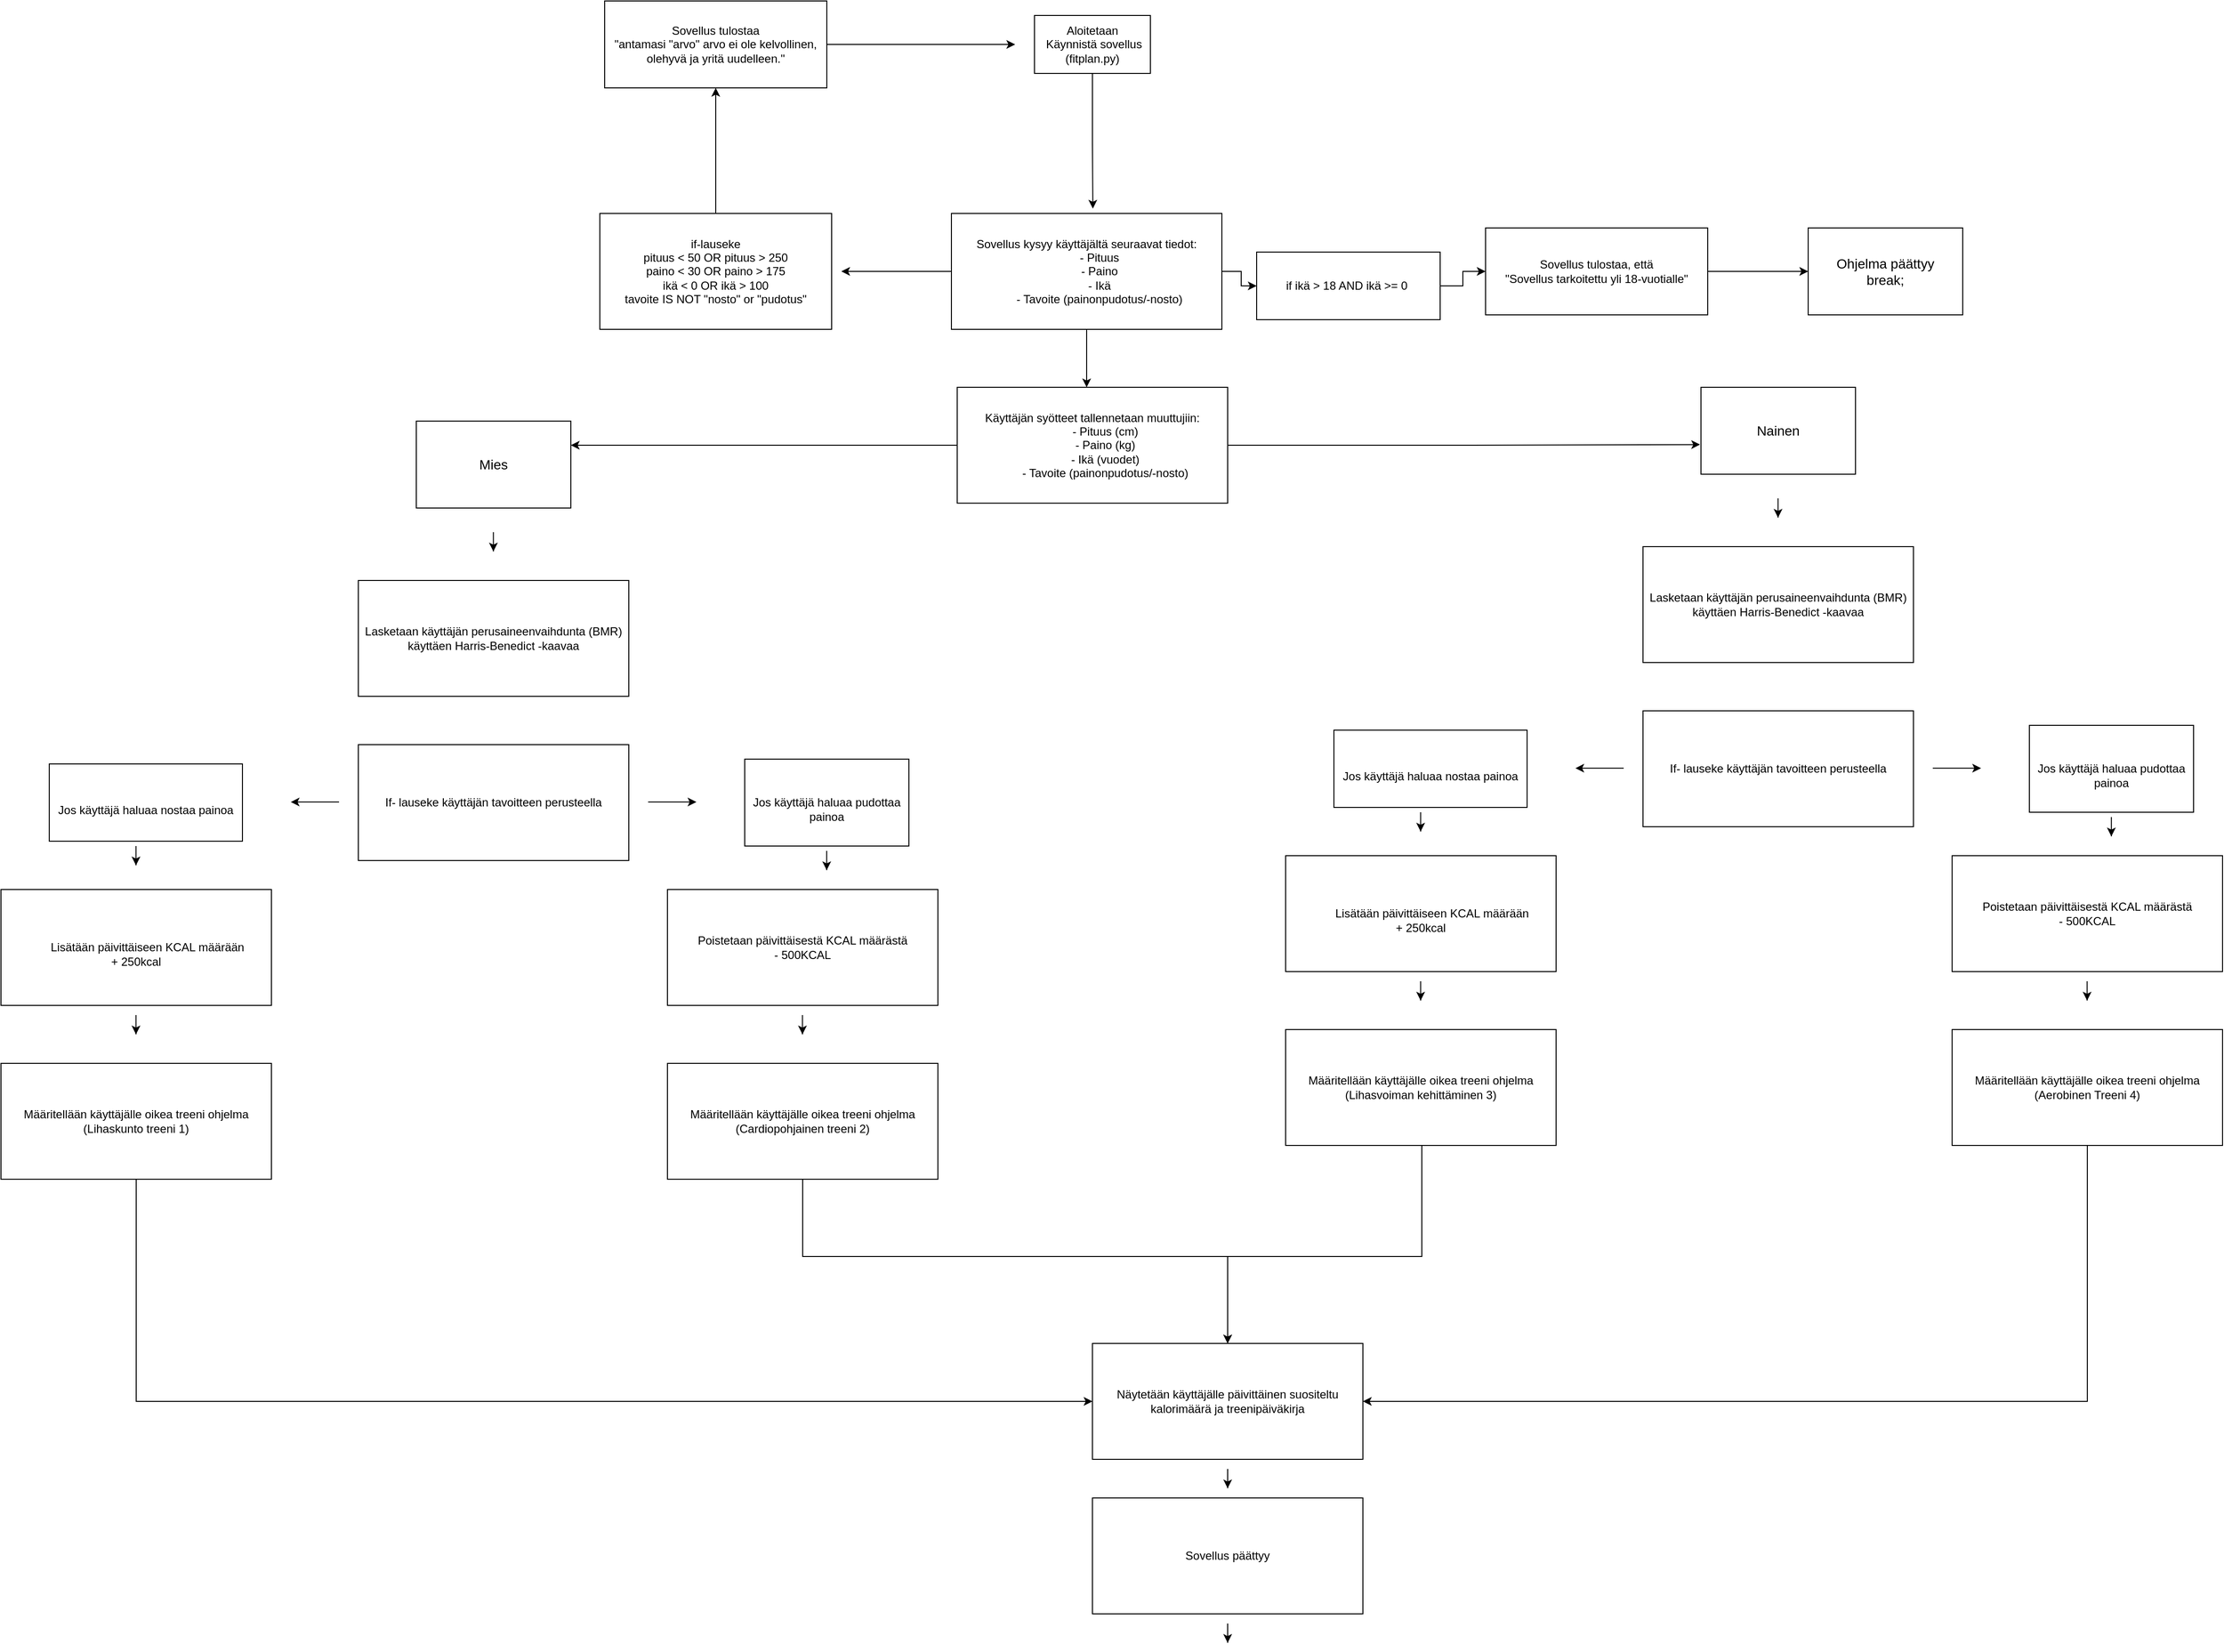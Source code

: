 <mxfile version="24.4.2" type="github">
  <diagram name="Sivu-1" id="mKQbyd3kxPPgr81X4ePe">
    <mxGraphModel dx="3831" dy="2473" grid="1" gridSize="10" guides="1" tooltips="1" connect="1" arrows="1" fold="1" page="1" pageScale="1" pageWidth="827" pageHeight="1169" math="0" shadow="0">
      <root>
        <mxCell id="0" />
        <mxCell id="1" parent="0" />
        <mxCell id="co7VD3hLq3T6lfHDUUdx-61" value="" style="edgeStyle=orthogonalEdgeStyle;rounded=0;orthogonalLoop=1;jettySize=auto;html=1;entryX=0.523;entryY=-0.042;entryDx=0;entryDy=0;entryPerimeter=0;" edge="1" parent="1" source="0m5QerFudpK0_N1F6iSb-1" target="0m5QerFudpK0_N1F6iSb-4">
          <mxGeometry relative="1" as="geometry">
            <mxPoint x="420" y="-20" as="targetPoint" />
          </mxGeometry>
        </mxCell>
        <mxCell id="0m5QerFudpK0_N1F6iSb-1" value="&lt;span style=&quot;text-align: start;&quot;&gt;&lt;span dir=&quot;ltr&quot; class=&quot;ui-provider da bai baj bak bal bam ban bao bap baq bar bas bat bau bav baw bax bay baz bba bbb bbc bbd bbe bbf bbg bbh bbi bbj bbk bbl bbm bbn bbo bbp&quot;&gt;Aloitetaan&lt;/span&gt;&lt;/span&gt;&lt;div&gt;&lt;span style=&quot;text-align: start;&quot;&gt;&lt;span dir=&quot;ltr&quot; class=&quot;ui-provider da bai baj bak bal bam ban bao bap baq bar bas bat bau bav baw bax bay baz bba bbb bbc bbd bbe bbf bbg bbh bbi bbj bbk bbl bbm bbn bbo bbp&quot;&gt;&amp;nbsp;Käynnistä sovellus (fitplan.py)&lt;/span&gt;&lt;/span&gt;&lt;/div&gt;" style="rounded=0;whiteSpace=wrap;html=1;" parent="1" vertex="1">
          <mxGeometry x="360" y="-35" width="120" height="60" as="geometry" />
        </mxCell>
        <mxCell id="co7VD3hLq3T6lfHDUUdx-54" value="" style="edgeStyle=orthogonalEdgeStyle;rounded=0;orthogonalLoop=1;jettySize=auto;html=1;" edge="1" parent="1" source="0m5QerFudpK0_N1F6iSb-4" target="0m5QerFudpK0_N1F6iSb-38">
          <mxGeometry relative="1" as="geometry" />
        </mxCell>
        <mxCell id="co7VD3hLq3T6lfHDUUdx-57" value="" style="edgeStyle=orthogonalEdgeStyle;rounded=0;orthogonalLoop=1;jettySize=auto;html=1;" edge="1" parent="1" source="0m5QerFudpK0_N1F6iSb-4" target="0m5QerFudpK0_N1F6iSb-6">
          <mxGeometry relative="1" as="geometry">
            <Array as="points">
              <mxPoint x="414" y="330" />
              <mxPoint x="414" y="330" />
            </Array>
          </mxGeometry>
        </mxCell>
        <mxCell id="co7VD3hLq3T6lfHDUUdx-63" value="" style="edgeStyle=orthogonalEdgeStyle;rounded=0;orthogonalLoop=1;jettySize=auto;html=1;" edge="1" parent="1" source="0m5QerFudpK0_N1F6iSb-4">
          <mxGeometry relative="1" as="geometry">
            <mxPoint x="160" y="230" as="targetPoint" />
          </mxGeometry>
        </mxCell>
        <mxCell id="0m5QerFudpK0_N1F6iSb-4" value="&lt;span style=&quot;text-align: start;&quot;&gt;&lt;span dir=&quot;ltr&quot; class=&quot;ui-provider da bai baj bak bal bam ban bao bap baq bar bas bat bau bav baw bax bay baz bba bbb bbc bbd bbe bbf bbg bbh bbi bbj bbk bbl bbm bbn bbo bbp&quot;&gt;Sovellus kysyy käyttäjältä seuraavat tiedot:&lt;br&gt;&amp;nbsp;&amp;nbsp;&amp;nbsp;&amp;nbsp;&amp;nbsp;&amp;nbsp;&amp;nbsp; - Pituus&lt;br&gt;&amp;nbsp;&amp;nbsp;&amp;nbsp;&amp;nbsp;&amp;nbsp;&amp;nbsp;&amp;nbsp; - Paino&lt;br&gt;&amp;nbsp;&amp;nbsp;&amp;nbsp;&amp;nbsp;&amp;nbsp;&amp;nbsp;&amp;nbsp; - Ikä&lt;br&gt;&amp;nbsp;&amp;nbsp;&amp;nbsp;&amp;nbsp;&amp;nbsp;&amp;nbsp;&amp;nbsp; - Tavoite (painonpudotus/-nosto)&lt;/span&gt;&lt;/span&gt;" style="rounded=0;whiteSpace=wrap;html=1;" parent="1" vertex="1">
          <mxGeometry x="274" y="170" width="280" height="120" as="geometry" />
        </mxCell>
        <mxCell id="co7VD3hLq3T6lfHDUUdx-39" value="" style="edgeStyle=orthogonalEdgeStyle;rounded=0;orthogonalLoop=1;jettySize=auto;html=1;" edge="1" parent="1" source="0m5QerFudpK0_N1F6iSb-6">
          <mxGeometry relative="1" as="geometry">
            <mxPoint x="-120" y="410" as="targetPoint" />
          </mxGeometry>
        </mxCell>
        <mxCell id="co7VD3hLq3T6lfHDUUdx-41" value="" style="edgeStyle=orthogonalEdgeStyle;rounded=0;orthogonalLoop=1;jettySize=auto;html=1;entryX=-0.006;entryY=0.659;entryDx=0;entryDy=0;entryPerimeter=0;" edge="1" parent="1" source="0m5QerFudpK0_N1F6iSb-6" target="co7VD3hLq3T6lfHDUUdx-28">
          <mxGeometry relative="1" as="geometry">
            <mxPoint x="740.0" y="410" as="targetPoint" />
          </mxGeometry>
        </mxCell>
        <mxCell id="0m5QerFudpK0_N1F6iSb-6" value="&lt;span style=&quot;text-align: start;&quot;&gt;&lt;span dir=&quot;ltr&quot; class=&quot;ui-provider da bai baj bak bal bam ban bao bap baq bar bas bat bau bav baw bax bay baz bba bbb bbc bbd bbe bbf bbg bbh bbi bbj bbk bbl bbm bbn bbo bbp&quot;&gt;Käyttäjän syötteet tallennetaan muuttujiin:&lt;br&gt;&amp;nbsp;&amp;nbsp;&amp;nbsp;&amp;nbsp;&amp;nbsp;&amp;nbsp;&amp;nbsp; - Pituus (cm)&lt;br&gt;&amp;nbsp;&amp;nbsp;&amp;nbsp;&amp;nbsp;&amp;nbsp;&amp;nbsp;&amp;nbsp; - Paino (kg)&lt;br&gt;&amp;nbsp;&amp;nbsp;&amp;nbsp;&amp;nbsp;&amp;nbsp;&amp;nbsp;&amp;nbsp; - Ikä (vuodet)&lt;br&gt;&amp;nbsp; &amp;nbsp; &amp;nbsp; &amp;nbsp; - Tavoite (painonpudotus/-nosto)&lt;/span&gt;&lt;/span&gt;" style="rounded=0;whiteSpace=wrap;html=1;" parent="1" vertex="1">
          <mxGeometry x="280" y="350" width="280" height="120" as="geometry" />
        </mxCell>
        <mxCell id="0m5QerFudpK0_N1F6iSb-7" value="" style="endArrow=classic;html=1;rounded=0;" parent="1" edge="1">
          <mxGeometry width="50" height="50" relative="1" as="geometry">
            <mxPoint x="-200.2" y="500" as="sourcePoint" />
            <mxPoint x="-200.2" y="520" as="targetPoint" />
            <Array as="points">
              <mxPoint x="-200.2" y="520" />
              <mxPoint x="-200.2" y="510" />
            </Array>
          </mxGeometry>
        </mxCell>
        <mxCell id="0m5QerFudpK0_N1F6iSb-8" value="&lt;span style=&quot;caret-color: rgb(0, 0, 0); color: rgb(0, 0, 0); font-style: normal; font-variant-caps: normal; font-weight: 400; letter-spacing: normal; orphans: auto; text-align: start; text-indent: 0px; text-transform: none; white-space: normal; widows: auto; word-spacing: 0px; -webkit-text-stroke-width: 0px; text-decoration: none;&quot;&gt;&lt;span dir=&quot;ltr&quot; class=&quot;ui-provider da bai baj bak bal bam ban bao bap baq bar bas bat bau bav baw bax bay baz bba bbb bbc bbd bbe bbf bbg bbh bbi bbj bbk bbl bbm bbn bbo bbp&quot;&gt;Lasketaan käyttäjän perusaineenvaihdunta (BMR) käyttäen Harris-Benedict -kaavaa&lt;br&gt;&lt;/span&gt;&lt;/span&gt;" style="rounded=0;whiteSpace=wrap;html=1;" parent="1" vertex="1">
          <mxGeometry x="-340" y="550" width="280" height="120" as="geometry" />
        </mxCell>
        <mxCell id="0m5QerFudpK0_N1F6iSb-16" value="&lt;span style=&quot;text-align: start;&quot;&gt;&lt;span dir=&quot;ltr&quot; class=&quot;ui-provider da bai baj bak bal bam ban bao bap baq bar bas bat bau bav baw bax bay baz bba bbb bbc bbd bbe bbf bbg bbh bbi bbj bbk bbl bbm bbn bbo bbp&quot;&gt;Näytetään käyttäjälle päivittäinen suositeltu kalorimäärä ja treenipäiväkirja&lt;/span&gt;&lt;/span&gt;" style="rounded=0;whiteSpace=wrap;html=1;" parent="1" vertex="1">
          <mxGeometry x="420" y="1340" width="280" height="120" as="geometry" />
        </mxCell>
        <mxCell id="0m5QerFudpK0_N1F6iSb-17" value="" style="endArrow=classic;html=1;rounded=0;" parent="1" edge="1">
          <mxGeometry width="50" height="50" relative="1" as="geometry">
            <mxPoint x="560" y="1470" as="sourcePoint" />
            <mxPoint x="560" y="1490" as="targetPoint" />
            <Array as="points">
              <mxPoint x="560" y="1490" />
              <mxPoint x="560" y="1480" />
            </Array>
          </mxGeometry>
        </mxCell>
        <mxCell id="0m5QerFudpK0_N1F6iSb-18" value="&lt;span style=&quot;text-align: start;&quot;&gt;&lt;span dir=&quot;ltr&quot; class=&quot;ui-provider da bai baj bak bal bam ban bao bap baq bar bas bat bau bav baw bax bay baz bba bbb bbc bbd bbe bbf bbg bbh bbi bbj bbk bbl bbm bbn bbo bbp&quot;&gt;Sovellus päättyy&lt;/span&gt;&lt;/span&gt;" style="rounded=0;whiteSpace=wrap;html=1;" parent="1" vertex="1">
          <mxGeometry x="420" y="1500" width="280" height="120" as="geometry" />
        </mxCell>
        <mxCell id="0m5QerFudpK0_N1F6iSb-19" value="" style="endArrow=classic;html=1;rounded=0;" parent="1" edge="1">
          <mxGeometry width="50" height="50" relative="1" as="geometry">
            <mxPoint x="560" y="1630" as="sourcePoint" />
            <mxPoint x="560" y="1650" as="targetPoint" />
            <Array as="points">
              <mxPoint x="560" y="1650" />
              <mxPoint x="560" y="1640" />
            </Array>
          </mxGeometry>
        </mxCell>
        <mxCell id="0m5QerFudpK0_N1F6iSb-20" value="&lt;span style=&quot;caret-color: rgb(0, 0, 0); color: rgb(0, 0, 0); font-style: normal; font-variant-caps: normal; font-weight: 400; letter-spacing: normal; orphans: auto; text-align: start; text-indent: 0px; text-transform: none; white-space: normal; widows: auto; word-spacing: 0px; -webkit-text-stroke-width: 0px; text-decoration: none;&quot;&gt;&lt;span dir=&quot;ltr&quot; class=&quot;ui-provider da bai baj bak bal bam ban bao bap baq bar bas bat bau bav baw bax bay baz bba bbb bbc bbd bbe bbf bbg bbh bbi bbj bbk bbl bbm bbn bbo bbp&quot;&gt;&lt;br&gt;Jos käyttäjä haluaa nostaa painoa&lt;/span&gt;&lt;/span&gt;" style="rounded=0;whiteSpace=wrap;html=1;" parent="1" vertex="1">
          <mxGeometry x="-660" y="740" width="200" height="80" as="geometry" />
        </mxCell>
        <mxCell id="0m5QerFudpK0_N1F6iSb-23" value="" style="endArrow=classic;html=1;rounded=0;" parent="1" edge="1">
          <mxGeometry width="50" height="50" relative="1" as="geometry">
            <mxPoint x="-40" y="779.41" as="sourcePoint" />
            <mxPoint x="10" y="779.41" as="targetPoint" />
            <Array as="points" />
          </mxGeometry>
        </mxCell>
        <mxCell id="0m5QerFudpK0_N1F6iSb-24" value="If- lauseke käyttäjän tavoitteen perusteella" style="rounded=0;whiteSpace=wrap;html=1;" parent="1" vertex="1">
          <mxGeometry x="-340" y="720" width="280" height="120" as="geometry" />
        </mxCell>
        <mxCell id="0m5QerFudpK0_N1F6iSb-28" value="&lt;span style=&quot;text-align: start;&quot;&gt;&lt;span dir=&quot;ltr&quot; class=&quot;ui-provider da bai baj bak bal bam ban bao bap baq bar bas bat bau bav baw bax bay baz bba bbb bbc bbd bbe bbf bbg bbh bbi bbj bbk bbl bbm bbn bbo bbp&quot;&gt;&lt;br&gt;&amp;nbsp;&amp;nbsp;&amp;nbsp;&amp;nbsp;&amp;nbsp;&amp;nbsp;&amp;nbsp;Lisätään päivittäiseen KCAL määrään &lt;br&gt;+ 250kcal&lt;/span&gt;&lt;/span&gt;" style="rounded=0;whiteSpace=wrap;html=1;" parent="1" vertex="1">
          <mxGeometry x="-710" y="870" width="280" height="120" as="geometry" />
        </mxCell>
        <mxCell id="0m5QerFudpK0_N1F6iSb-29" value="&lt;span style=&quot;text-align: start;&quot;&gt;&lt;span dir=&quot;ltr&quot; class=&quot;ui-provider da bai baj bak bal bam ban bao bap baq bar bas bat bau bav baw bax bay baz bba bbb bbc bbd bbe bbf bbg bbh bbi bbj bbk bbl bbm bbn bbo bbp&quot;&gt;&lt;br&gt;Jos käyttäjä haluaa pudottaa painoa&lt;/span&gt;&lt;/span&gt;" style="rounded=0;whiteSpace=wrap;html=1;" parent="1" vertex="1">
          <mxGeometry x="60" y="735" width="170" height="90" as="geometry" />
        </mxCell>
        <mxCell id="co7VD3hLq3T6lfHDUUdx-55" value="" style="edgeStyle=orthogonalEdgeStyle;rounded=0;orthogonalLoop=1;jettySize=auto;html=1;" edge="1" parent="1" source="0m5QerFudpK0_N1F6iSb-38" target="0m5QerFudpK0_N1F6iSb-40">
          <mxGeometry relative="1" as="geometry" />
        </mxCell>
        <mxCell id="0m5QerFudpK0_N1F6iSb-38" value="&lt;div style=&quot;text-align: start;&quot;&gt;if ikä &amp;gt; 18 AND&amp;nbsp;&lt;span style=&quot;background-color: initial;&quot;&gt;ikä &amp;gt;= 0&amp;nbsp;&lt;/span&gt;&lt;/div&gt;" style="rounded=0;whiteSpace=wrap;html=1;" parent="1" vertex="1">
          <mxGeometry x="590" y="210" width="190" height="70" as="geometry" />
        </mxCell>
        <mxCell id="co7VD3hLq3T6lfHDUUdx-56" value="" style="edgeStyle=orthogonalEdgeStyle;rounded=0;orthogonalLoop=1;jettySize=auto;html=1;" edge="1" parent="1" source="0m5QerFudpK0_N1F6iSb-40" target="co7VD3hLq3T6lfHDUUdx-53">
          <mxGeometry relative="1" as="geometry" />
        </mxCell>
        <mxCell id="0m5QerFudpK0_N1F6iSb-40" value="&lt;div style=&quot;&quot;&gt;Sovellus tulostaa, että &lt;br&gt;&quot;Sovellus tarkoitettu yli 18-vuotialle&quot;&lt;/div&gt;" style="rounded=0;whiteSpace=wrap;html=1;align=center;" parent="1" vertex="1">
          <mxGeometry x="827" y="185" width="230" height="90" as="geometry" />
        </mxCell>
        <mxCell id="co7VD3hLq3T6lfHDUUdx-1" value="&lt;font style=&quot;font-size: 14px;&quot;&gt;Mies&lt;/font&gt;" style="rounded=0;whiteSpace=wrap;html=1;" vertex="1" parent="1">
          <mxGeometry x="-280" y="385" width="160" height="90" as="geometry" />
        </mxCell>
        <mxCell id="co7VD3hLq3T6lfHDUUdx-5" value="" style="endArrow=classic;html=1;rounded=0;" edge="1" parent="1">
          <mxGeometry width="50" height="50" relative="1" as="geometry">
            <mxPoint x="-360" y="779.41" as="sourcePoint" />
            <mxPoint x="-410" y="779.41" as="targetPoint" />
            <Array as="points" />
          </mxGeometry>
        </mxCell>
        <mxCell id="co7VD3hLq3T6lfHDUUdx-6" value="Poistetaan päivittäisestä KCAL määrästä&lt;div&gt;- 500KCAL&lt;/div&gt;" style="rounded=0;whiteSpace=wrap;html=1;" vertex="1" parent="1">
          <mxGeometry x="-20" y="870" width="280" height="120" as="geometry" />
        </mxCell>
        <mxCell id="co7VD3hLq3T6lfHDUUdx-7" value="" style="endArrow=classic;html=1;rounded=0;" edge="1" parent="1">
          <mxGeometry width="50" height="50" relative="1" as="geometry">
            <mxPoint x="144.88" y="830" as="sourcePoint" />
            <mxPoint x="144.88" y="850" as="targetPoint" />
            <Array as="points">
              <mxPoint x="144.88" y="850" />
              <mxPoint x="144.88" y="840" />
            </Array>
          </mxGeometry>
        </mxCell>
        <mxCell id="co7VD3hLq3T6lfHDUUdx-9" value="" style="endArrow=classic;html=1;rounded=0;" edge="1" parent="1">
          <mxGeometry width="50" height="50" relative="1" as="geometry">
            <mxPoint x="-570.22" y="825" as="sourcePoint" />
            <mxPoint x="-570.22" y="845" as="targetPoint" />
            <Array as="points">
              <mxPoint x="-570.22" y="845" />
              <mxPoint x="-570.22" y="835" />
            </Array>
          </mxGeometry>
        </mxCell>
        <mxCell id="co7VD3hLq3T6lfHDUUdx-12" value="" style="endArrow=classic;html=1;rounded=0;" edge="1" parent="1">
          <mxGeometry width="50" height="50" relative="1" as="geometry">
            <mxPoint x="-570.22" y="1000" as="sourcePoint" />
            <mxPoint x="-570.22" y="1020" as="targetPoint" />
            <Array as="points">
              <mxPoint x="-570.22" y="1020" />
              <mxPoint x="-570.22" y="1010" />
            </Array>
          </mxGeometry>
        </mxCell>
        <mxCell id="co7VD3hLq3T6lfHDUUdx-44" value="" style="edgeStyle=orthogonalEdgeStyle;rounded=0;orthogonalLoop=1;jettySize=auto;html=1;entryX=0;entryY=0.5;entryDx=0;entryDy=0;" edge="1" parent="1" source="co7VD3hLq3T6lfHDUUdx-13" target="0m5QerFudpK0_N1F6iSb-16">
          <mxGeometry relative="1" as="geometry">
            <mxPoint x="-570" y="1280" as="targetPoint" />
            <Array as="points">
              <mxPoint x="-570" y="1400" />
            </Array>
          </mxGeometry>
        </mxCell>
        <mxCell id="co7VD3hLq3T6lfHDUUdx-13" value="Määritellään käyttäjälle oikea treeni ohjelma&lt;div&gt;(Lihaskunto treeni 1)&lt;/div&gt;" style="rounded=0;whiteSpace=wrap;html=1;" vertex="1" parent="1">
          <mxGeometry x="-710" y="1050" width="280" height="120" as="geometry" />
        </mxCell>
        <mxCell id="co7VD3hLq3T6lfHDUUdx-15" value="" style="endArrow=classic;html=1;rounded=0;" edge="1" parent="1">
          <mxGeometry width="50" height="50" relative="1" as="geometry">
            <mxPoint x="119.78" y="1000" as="sourcePoint" />
            <mxPoint x="119.78" y="1020" as="targetPoint" />
            <Array as="points">
              <mxPoint x="119.78" y="1020" />
              <mxPoint x="119.78" y="1010" />
            </Array>
          </mxGeometry>
        </mxCell>
        <mxCell id="co7VD3hLq3T6lfHDUUdx-18" value="" style="edgeStyle=orthogonalEdgeStyle;rounded=0;orthogonalLoop=1;jettySize=auto;html=1;entryX=0.5;entryY=0;entryDx=0;entryDy=0;" edge="1" parent="1" source="co7VD3hLq3T6lfHDUUdx-16" target="0m5QerFudpK0_N1F6iSb-16">
          <mxGeometry relative="1" as="geometry">
            <mxPoint x="380" y="1260" as="targetPoint" />
            <Array as="points">
              <mxPoint x="120" y="1250" />
              <mxPoint x="560" y="1250" />
            </Array>
          </mxGeometry>
        </mxCell>
        <mxCell id="co7VD3hLq3T6lfHDUUdx-16" value="Määritellään käyttäjälle oikea treeni ohjelma&lt;div&gt;(Cardiopohjainen treeni 2)&lt;/div&gt;" style="rounded=0;whiteSpace=wrap;html=1;" vertex="1" parent="1">
          <mxGeometry x="-20" y="1050" width="280" height="120" as="geometry" />
        </mxCell>
        <mxCell id="co7VD3hLq3T6lfHDUUdx-21" value="" style="endArrow=classic;html=1;rounded=0;" edge="1" parent="1">
          <mxGeometry width="50" height="50" relative="1" as="geometry">
            <mxPoint x="1129.8" y="465" as="sourcePoint" />
            <mxPoint x="1129.8" y="485" as="targetPoint" />
            <Array as="points">
              <mxPoint x="1129.8" y="485" />
              <mxPoint x="1129.8" y="475" />
            </Array>
          </mxGeometry>
        </mxCell>
        <mxCell id="co7VD3hLq3T6lfHDUUdx-22" value="&lt;span style=&quot;caret-color: rgb(0, 0, 0); color: rgb(0, 0, 0); font-style: normal; font-variant-caps: normal; font-weight: 400; letter-spacing: normal; orphans: auto; text-align: start; text-indent: 0px; text-transform: none; white-space: normal; widows: auto; word-spacing: 0px; -webkit-text-stroke-width: 0px; text-decoration: none;&quot;&gt;&lt;span dir=&quot;ltr&quot; class=&quot;ui-provider da bai baj bak bal bam ban bao bap baq bar bas bat bau bav baw bax bay baz bba bbb bbc bbd bbe bbf bbg bbh bbi bbj bbk bbl bbm bbn bbo bbp&quot;&gt;Lasketaan käyttäjän perusaineenvaihdunta (BMR) käyttäen Harris-Benedict -kaavaa&lt;br&gt;&lt;/span&gt;&lt;/span&gt;" style="rounded=0;whiteSpace=wrap;html=1;" vertex="1" parent="1">
          <mxGeometry x="990" y="515" width="280" height="120" as="geometry" />
        </mxCell>
        <mxCell id="co7VD3hLq3T6lfHDUUdx-23" value="&lt;span style=&quot;caret-color: rgb(0, 0, 0); color: rgb(0, 0, 0); font-style: normal; font-variant-caps: normal; font-weight: 400; letter-spacing: normal; orphans: auto; text-align: start; text-indent: 0px; text-transform: none; white-space: normal; widows: auto; word-spacing: 0px; -webkit-text-stroke-width: 0px; text-decoration: none;&quot;&gt;&lt;span dir=&quot;ltr&quot; class=&quot;ui-provider da bai baj bak bal bam ban bao bap baq bar bas bat bau bav baw bax bay baz bba bbb bbc bbd bbe bbf bbg bbh bbi bbj bbk bbl bbm bbn bbo bbp&quot;&gt;&lt;br&gt;Jos käyttäjä haluaa nostaa painoa&lt;/span&gt;&lt;/span&gt;" style="rounded=0;whiteSpace=wrap;html=1;" vertex="1" parent="1">
          <mxGeometry x="670" y="705" width="200" height="80" as="geometry" />
        </mxCell>
        <mxCell id="co7VD3hLq3T6lfHDUUdx-24" value="" style="endArrow=classic;html=1;rounded=0;" edge="1" parent="1">
          <mxGeometry width="50" height="50" relative="1" as="geometry">
            <mxPoint x="1290" y="744.41" as="sourcePoint" />
            <mxPoint x="1340" y="744.41" as="targetPoint" />
            <Array as="points" />
          </mxGeometry>
        </mxCell>
        <mxCell id="co7VD3hLq3T6lfHDUUdx-25" value="If- lauseke käyttäjän tavoitteen perusteella" style="rounded=0;whiteSpace=wrap;html=1;" vertex="1" parent="1">
          <mxGeometry x="990" y="685" width="280" height="120" as="geometry" />
        </mxCell>
        <mxCell id="co7VD3hLq3T6lfHDUUdx-26" value="&lt;span style=&quot;text-align: start;&quot;&gt;&lt;span dir=&quot;ltr&quot; class=&quot;ui-provider da bai baj bak bal bam ban bao bap baq bar bas bat bau bav baw bax bay baz bba bbb bbc bbd bbe bbf bbg bbh bbi bbj bbk bbl bbm bbn bbo bbp&quot;&gt;&lt;br&gt;&amp;nbsp;&amp;nbsp;&amp;nbsp;&amp;nbsp;&amp;nbsp;&amp;nbsp;&amp;nbsp;Lisätään päivittäiseen KCAL määrään &lt;br&gt;+ 250kcal&lt;/span&gt;&lt;/span&gt;" style="rounded=0;whiteSpace=wrap;html=1;" vertex="1" parent="1">
          <mxGeometry x="620" y="835" width="280" height="120" as="geometry" />
        </mxCell>
        <mxCell id="co7VD3hLq3T6lfHDUUdx-27" value="&lt;span style=&quot;&quot;&gt;&lt;span dir=&quot;ltr&quot; class=&quot;ui-provider da bai baj bak bal bam ban bao bap baq bar bas bat bau bav baw bax bay baz bba bbb bbc bbd bbe bbf bbg bbh bbi bbj bbk bbl bbm bbn bbo bbp&quot;&gt;&lt;br&gt;Jos käyttäjä haluaa pudottaa painoa&lt;/span&gt;&lt;/span&gt;" style="rounded=0;whiteSpace=wrap;html=1;align=center;" vertex="1" parent="1">
          <mxGeometry x="1390" y="700" width="170" height="90" as="geometry" />
        </mxCell>
        <mxCell id="co7VD3hLq3T6lfHDUUdx-28" value="&lt;font style=&quot;font-size: 14px;&quot;&gt;Nainen&lt;/font&gt;" style="rounded=0;whiteSpace=wrap;html=1;" vertex="1" parent="1">
          <mxGeometry x="1050" y="350" width="160" height="90" as="geometry" />
        </mxCell>
        <mxCell id="co7VD3hLq3T6lfHDUUdx-30" value="" style="endArrow=classic;html=1;rounded=0;" edge="1" parent="1">
          <mxGeometry width="50" height="50" relative="1" as="geometry">
            <mxPoint x="970" y="744.41" as="sourcePoint" />
            <mxPoint x="920" y="744.41" as="targetPoint" />
            <Array as="points" />
          </mxGeometry>
        </mxCell>
        <mxCell id="co7VD3hLq3T6lfHDUUdx-31" value="Poistetaan päivittäisestä KCAL määrästä&lt;div&gt;- 500KCAL&lt;/div&gt;" style="rounded=0;whiteSpace=wrap;html=1;" vertex="1" parent="1">
          <mxGeometry x="1310" y="835" width="280" height="120" as="geometry" />
        </mxCell>
        <mxCell id="co7VD3hLq3T6lfHDUUdx-32" value="" style="endArrow=classic;html=1;rounded=0;" edge="1" parent="1">
          <mxGeometry width="50" height="50" relative="1" as="geometry">
            <mxPoint x="1474.88" y="795" as="sourcePoint" />
            <mxPoint x="1474.88" y="815" as="targetPoint" />
            <Array as="points">
              <mxPoint x="1474.88" y="815" />
              <mxPoint x="1474.88" y="805" />
            </Array>
          </mxGeometry>
        </mxCell>
        <mxCell id="co7VD3hLq3T6lfHDUUdx-33" value="" style="endArrow=classic;html=1;rounded=0;" edge="1" parent="1">
          <mxGeometry width="50" height="50" relative="1" as="geometry">
            <mxPoint x="759.78" y="790" as="sourcePoint" />
            <mxPoint x="759.78" y="810" as="targetPoint" />
            <Array as="points">
              <mxPoint x="759.78" y="810" />
              <mxPoint x="759.78" y="800" />
            </Array>
          </mxGeometry>
        </mxCell>
        <mxCell id="co7VD3hLq3T6lfHDUUdx-34" value="" style="endArrow=classic;html=1;rounded=0;" edge="1" parent="1">
          <mxGeometry width="50" height="50" relative="1" as="geometry">
            <mxPoint x="759.78" y="965" as="sourcePoint" />
            <mxPoint x="759.78" y="985" as="targetPoint" />
            <Array as="points">
              <mxPoint x="759.78" y="985" />
              <mxPoint x="759.78" y="975" />
            </Array>
          </mxGeometry>
        </mxCell>
        <mxCell id="co7VD3hLq3T6lfHDUUdx-46" value="" style="edgeStyle=orthogonalEdgeStyle;rounded=0;orthogonalLoop=1;jettySize=auto;html=1;" edge="1" parent="1" source="co7VD3hLq3T6lfHDUUdx-35">
          <mxGeometry relative="1" as="geometry">
            <mxPoint x="560" y="1340" as="targetPoint" />
            <Array as="points">
              <mxPoint x="761" y="1250" />
              <mxPoint x="560" y="1250" />
            </Array>
          </mxGeometry>
        </mxCell>
        <mxCell id="co7VD3hLq3T6lfHDUUdx-35" value="Määritellään käyttäjälle oikea treeni ohjelma&lt;div&gt;(Lihasvoiman kehittäminen 3)&lt;/div&gt;" style="rounded=0;whiteSpace=wrap;html=1;" vertex="1" parent="1">
          <mxGeometry x="620" y="1015" width="280" height="120" as="geometry" />
        </mxCell>
        <mxCell id="co7VD3hLq3T6lfHDUUdx-36" value="" style="endArrow=classic;html=1;rounded=0;" edge="1" parent="1">
          <mxGeometry width="50" height="50" relative="1" as="geometry">
            <mxPoint x="1449.78" y="965" as="sourcePoint" />
            <mxPoint x="1449.78" y="985" as="targetPoint" />
            <Array as="points">
              <mxPoint x="1449.78" y="985" />
              <mxPoint x="1449.78" y="975" />
            </Array>
          </mxGeometry>
        </mxCell>
        <mxCell id="co7VD3hLq3T6lfHDUUdx-48" value="" style="edgeStyle=orthogonalEdgeStyle;rounded=0;orthogonalLoop=1;jettySize=auto;html=1;entryX=1;entryY=0.5;entryDx=0;entryDy=0;" edge="1" parent="1" source="co7VD3hLq3T6lfHDUUdx-37" target="0m5QerFudpK0_N1F6iSb-16">
          <mxGeometry relative="1" as="geometry">
            <mxPoint x="1450" y="1245" as="targetPoint" />
            <Array as="points">
              <mxPoint x="1450" y="1400" />
            </Array>
          </mxGeometry>
        </mxCell>
        <mxCell id="co7VD3hLq3T6lfHDUUdx-37" value="Määritellään käyttäjälle oikea treeni ohjelma&lt;div&gt;(Aerobinen Treeni 4)&lt;/div&gt;" style="rounded=0;whiteSpace=wrap;html=1;" vertex="1" parent="1">
          <mxGeometry x="1310" y="1015" width="280" height="120" as="geometry" />
        </mxCell>
        <mxCell id="co7VD3hLq3T6lfHDUUdx-53" value="&lt;span style=&quot;font-size: 14px;&quot;&gt;Ohjelma päättyy&lt;/span&gt;&lt;div&gt;&lt;span style=&quot;font-size: 14px;&quot;&gt;break;&lt;/span&gt;&lt;/div&gt;" style="rounded=0;whiteSpace=wrap;html=1;" vertex="1" parent="1">
          <mxGeometry x="1161" y="185" width="160" height="90" as="geometry" />
        </mxCell>
        <mxCell id="co7VD3hLq3T6lfHDUUdx-65" value="" style="edgeStyle=orthogonalEdgeStyle;rounded=0;orthogonalLoop=1;jettySize=auto;html=1;" edge="1" parent="1" source="co7VD3hLq3T6lfHDUUdx-59" target="co7VD3hLq3T6lfHDUUdx-64">
          <mxGeometry relative="1" as="geometry" />
        </mxCell>
        <mxCell id="co7VD3hLq3T6lfHDUUdx-59" value="&lt;font style=&quot;font-size: 12px;&quot;&gt;if-lauseke&lt;/font&gt;&lt;div&gt;&lt;font style=&quot;font-size: 12px;&quot;&gt;pituus &amp;lt; 50 OR pituus &amp;gt; 250&lt;br&gt;&lt;/font&gt;&lt;div&gt;&lt;font style=&quot;font-size: 12px;&quot;&gt;paino &amp;lt; 30 OR paino &amp;gt; 175&lt;/font&gt;&lt;/div&gt;&lt;div&gt;&lt;font style=&quot;font-size: 12px;&quot;&gt;ikä &amp;lt; 0 OR ikä &amp;gt; 100&lt;/font&gt;&lt;/div&gt;&lt;/div&gt;&lt;div&gt;&lt;font style=&quot;font-size: 12px;&quot;&gt;tavoite IS NOT &quot;nosto&quot; or &quot;pudotus&quot;&lt;/font&gt;&lt;/div&gt;" style="rounded=0;whiteSpace=wrap;html=1;" vertex="1" parent="1">
          <mxGeometry x="-90" y="170" width="240" height="120" as="geometry" />
        </mxCell>
        <mxCell id="co7VD3hLq3T6lfHDUUdx-68" value="" style="edgeStyle=orthogonalEdgeStyle;rounded=0;orthogonalLoop=1;jettySize=auto;html=1;" edge="1" parent="1" source="co7VD3hLq3T6lfHDUUdx-64">
          <mxGeometry relative="1" as="geometry">
            <mxPoint x="340" y="-5" as="targetPoint" />
          </mxGeometry>
        </mxCell>
        <mxCell id="co7VD3hLq3T6lfHDUUdx-64" value="&lt;div style=&quot;&quot;&gt;Sovellus tulostaa&lt;br&gt;&quot;antamasi &quot;arvo&quot; arvo ei ole kelvollinen, olehyvä ja yritä uudelleen.&quot;&lt;/div&gt;" style="rounded=0;whiteSpace=wrap;html=1;align=center;" vertex="1" parent="1">
          <mxGeometry x="-85" y="-50" width="230" height="90" as="geometry" />
        </mxCell>
      </root>
    </mxGraphModel>
  </diagram>
</mxfile>

